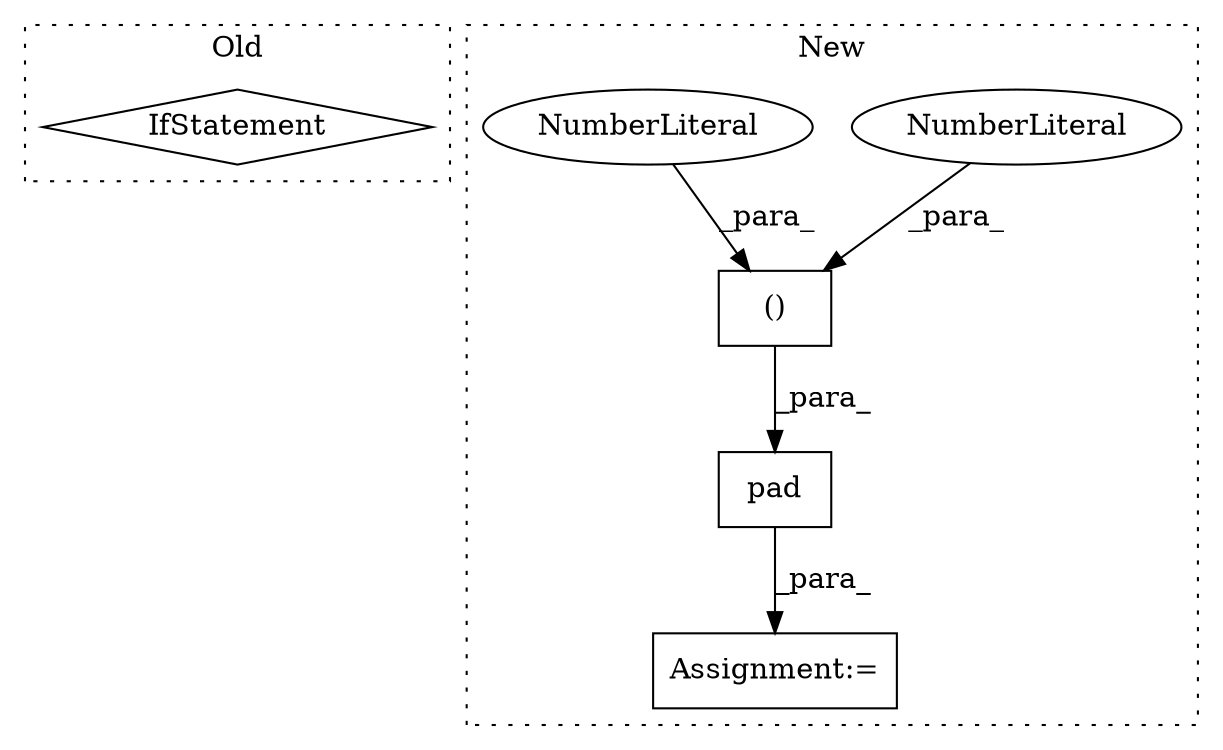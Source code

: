 digraph G {
subgraph cluster0 {
1 [label="IfStatement" a="25" s="7818,7847" l="4,2" shape="diamond"];
label = "Old";
style="dotted";
}
subgraph cluster1 {
2 [label="pad" a="32" s="5921,6004" l="4,1" shape="box"];
3 [label="Assignment:=" a="7" s="6346" l="1" shape="box"];
4 [label="()" a="106" s="5851" l="43" shape="box"];
5 [label="NumberLiteral" a="34" s="5851" l="1" shape="ellipse"];
6 [label="NumberLiteral" a="34" s="5893" l="1" shape="ellipse"];
label = "New";
style="dotted";
}
2 -> 3 [label="_para_"];
4 -> 2 [label="_para_"];
5 -> 4 [label="_para_"];
6 -> 4 [label="_para_"];
}